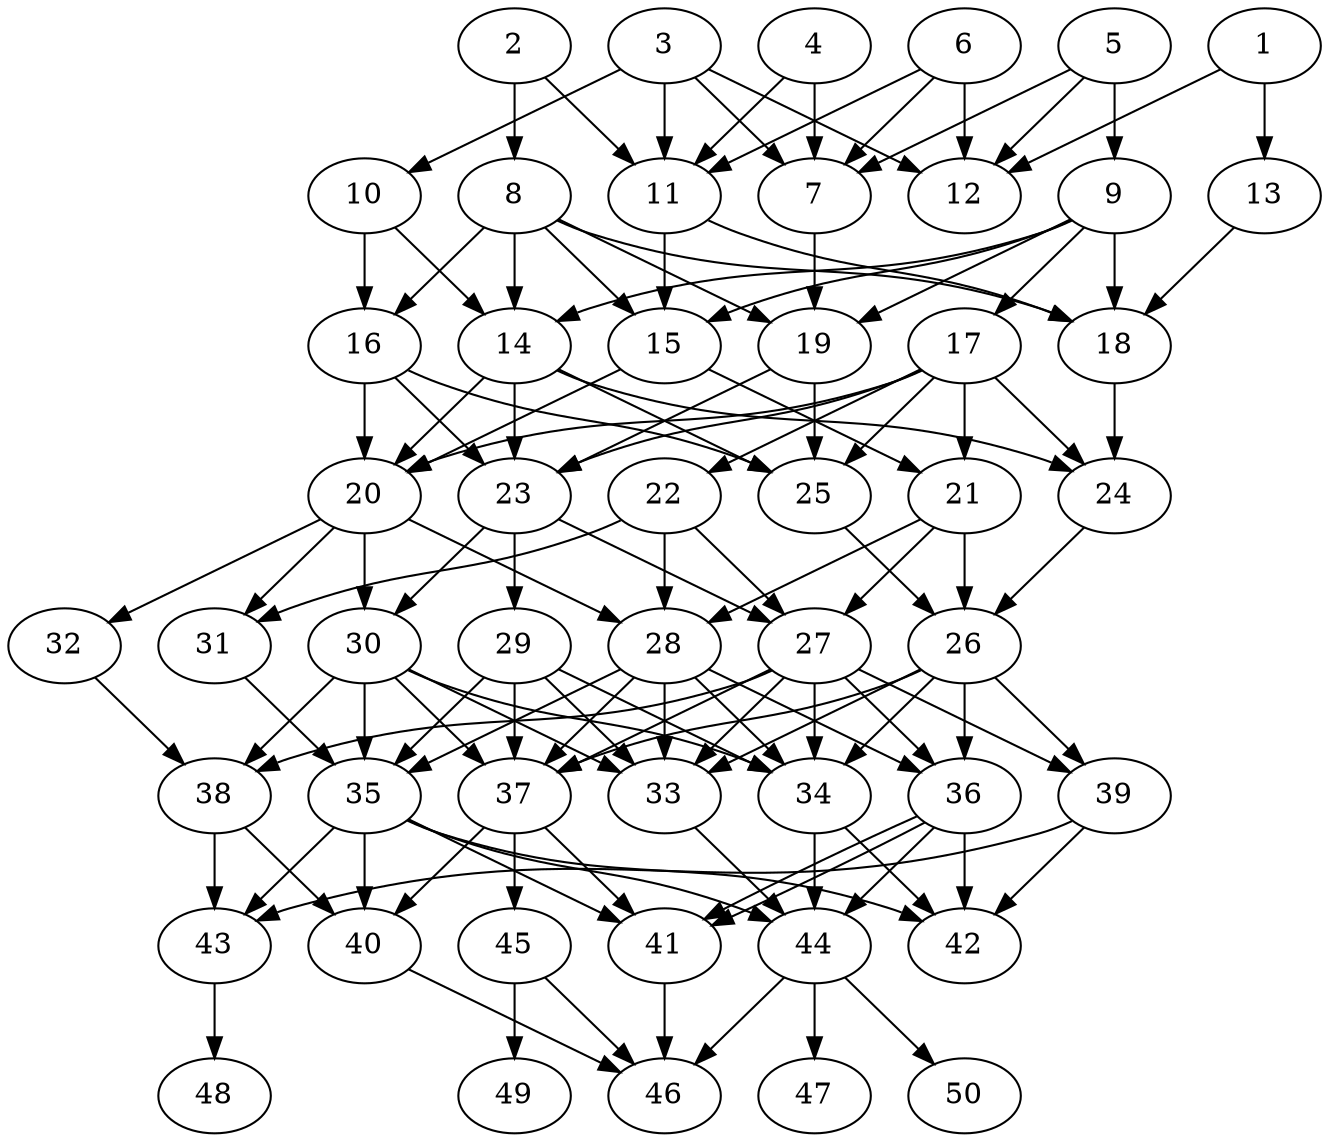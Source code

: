 // DAG automatically generated by daggen at Thu Oct  3 14:07:57 2019
// ./daggen --dot -n 50 --ccr 0.5 --fat 0.5 --regular 0.9 --density 0.7 --mindata 5242880 --maxdata 52428800 
digraph G {
  1 [size="12656640", alpha="0.00", expect_size="6328320"] 
  1 -> 12 [size ="6328320"]
  1 -> 13 [size ="6328320"]
  2 [size="19761152", alpha="0.00", expect_size="9880576"] 
  2 -> 8 [size ="9880576"]
  2 -> 11 [size ="9880576"]
  3 [size="31062016", alpha="0.08", expect_size="15531008"] 
  3 -> 7 [size ="15531008"]
  3 -> 10 [size ="15531008"]
  3 -> 11 [size ="15531008"]
  3 -> 12 [size ="15531008"]
  4 [size="16750592", alpha="0.10", expect_size="8375296"] 
  4 -> 7 [size ="8375296"]
  4 -> 11 [size ="8375296"]
  5 [size="81250304", alpha="0.07", expect_size="40625152"] 
  5 -> 7 [size ="40625152"]
  5 -> 9 [size ="40625152"]
  5 -> 12 [size ="40625152"]
  6 [size="50202624", alpha="0.16", expect_size="25101312"] 
  6 -> 7 [size ="25101312"]
  6 -> 11 [size ="25101312"]
  6 -> 12 [size ="25101312"]
  7 [size="58155008", alpha="0.13", expect_size="29077504"] 
  7 -> 19 [size ="29077504"]
  8 [size="49676288", alpha="0.18", expect_size="24838144"] 
  8 -> 14 [size ="24838144"]
  8 -> 15 [size ="24838144"]
  8 -> 16 [size ="24838144"]
  8 -> 18 [size ="24838144"]
  8 -> 19 [size ="24838144"]
  9 [size="25958400", alpha="0.05", expect_size="12979200"] 
  9 -> 14 [size ="12979200"]
  9 -> 15 [size ="12979200"]
  9 -> 17 [size ="12979200"]
  9 -> 18 [size ="12979200"]
  9 -> 19 [size ="12979200"]
  10 [size="83593216", alpha="0.10", expect_size="41796608"] 
  10 -> 14 [size ="41796608"]
  10 -> 16 [size ="41796608"]
  11 [size="57690112", alpha="0.04", expect_size="28845056"] 
  11 -> 15 [size ="28845056"]
  11 -> 18 [size ="28845056"]
  12 [size="59748352", alpha="0.06", expect_size="29874176"] 
  13 [size="60475392", alpha="0.10", expect_size="30237696"] 
  13 -> 18 [size ="30237696"]
  14 [size="100470784", alpha="0.10", expect_size="50235392"] 
  14 -> 20 [size ="50235392"]
  14 -> 23 [size ="50235392"]
  14 -> 24 [size ="50235392"]
  14 -> 25 [size ="50235392"]
  15 [size="51308544", alpha="0.10", expect_size="25654272"] 
  15 -> 20 [size ="25654272"]
  15 -> 21 [size ="25654272"]
  16 [size="82147328", alpha="0.10", expect_size="41073664"] 
  16 -> 20 [size ="41073664"]
  16 -> 23 [size ="41073664"]
  16 -> 25 [size ="41073664"]
  17 [size="61931520", alpha="0.18", expect_size="30965760"] 
  17 -> 20 [size ="30965760"]
  17 -> 21 [size ="30965760"]
  17 -> 22 [size ="30965760"]
  17 -> 23 [size ="30965760"]
  17 -> 24 [size ="30965760"]
  17 -> 25 [size ="30965760"]
  18 [size="26896384", alpha="0.08", expect_size="13448192"] 
  18 -> 24 [size ="13448192"]
  19 [size="17612800", alpha="0.01", expect_size="8806400"] 
  19 -> 23 [size ="8806400"]
  19 -> 25 [size ="8806400"]
  20 [size="39487488", alpha="0.11", expect_size="19743744"] 
  20 -> 28 [size ="19743744"]
  20 -> 30 [size ="19743744"]
  20 -> 31 [size ="19743744"]
  20 -> 32 [size ="19743744"]
  21 [size="85682176", alpha="0.02", expect_size="42841088"] 
  21 -> 26 [size ="42841088"]
  21 -> 27 [size ="42841088"]
  21 -> 28 [size ="42841088"]
  22 [size="12314624", alpha="0.15", expect_size="6157312"] 
  22 -> 27 [size ="6157312"]
  22 -> 28 [size ="6157312"]
  22 -> 31 [size ="6157312"]
  23 [size="41127936", alpha="0.11", expect_size="20563968"] 
  23 -> 27 [size ="20563968"]
  23 -> 29 [size ="20563968"]
  23 -> 30 [size ="20563968"]
  24 [size="89446400", alpha="0.10", expect_size="44723200"] 
  24 -> 26 [size ="44723200"]
  25 [size="41314304", alpha="0.03", expect_size="20657152"] 
  25 -> 26 [size ="20657152"]
  26 [size="86671360", alpha="0.05", expect_size="43335680"] 
  26 -> 33 [size ="43335680"]
  26 -> 34 [size ="43335680"]
  26 -> 36 [size ="43335680"]
  26 -> 37 [size ="43335680"]
  26 -> 39 [size ="43335680"]
  27 [size="37130240", alpha="0.16", expect_size="18565120"] 
  27 -> 33 [size ="18565120"]
  27 -> 34 [size ="18565120"]
  27 -> 36 [size ="18565120"]
  27 -> 37 [size ="18565120"]
  27 -> 38 [size ="18565120"]
  27 -> 39 [size ="18565120"]
  28 [size="25948160", alpha="0.16", expect_size="12974080"] 
  28 -> 33 [size ="12974080"]
  28 -> 34 [size ="12974080"]
  28 -> 35 [size ="12974080"]
  28 -> 36 [size ="12974080"]
  28 -> 37 [size ="12974080"]
  29 [size="63961088", alpha="0.20", expect_size="31980544"] 
  29 -> 33 [size ="31980544"]
  29 -> 34 [size ="31980544"]
  29 -> 35 [size ="31980544"]
  29 -> 37 [size ="31980544"]
  30 [size="69871616", alpha="0.19", expect_size="34935808"] 
  30 -> 33 [size ="34935808"]
  30 -> 34 [size ="34935808"]
  30 -> 35 [size ="34935808"]
  30 -> 37 [size ="34935808"]
  30 -> 38 [size ="34935808"]
  31 [size="29208576", alpha="0.07", expect_size="14604288"] 
  31 -> 35 [size ="14604288"]
  32 [size="38514688", alpha="0.07", expect_size="19257344"] 
  32 -> 38 [size ="19257344"]
  33 [size="12693504", alpha="0.17", expect_size="6346752"] 
  33 -> 44 [size ="6346752"]
  34 [size="66693120", alpha="0.06", expect_size="33346560"] 
  34 -> 42 [size ="33346560"]
  34 -> 44 [size ="33346560"]
  35 [size="18036736", alpha="0.03", expect_size="9018368"] 
  35 -> 40 [size ="9018368"]
  35 -> 41 [size ="9018368"]
  35 -> 42 [size ="9018368"]
  35 -> 43 [size ="9018368"]
  35 -> 44 [size ="9018368"]
  36 [size="31862784", alpha="0.16", expect_size="15931392"] 
  36 -> 41 [size ="15931392"]
  36 -> 41 [size ="15931392"]
  36 -> 42 [size ="15931392"]
  36 -> 44 [size ="15931392"]
  37 [size="53514240", alpha="0.20", expect_size="26757120"] 
  37 -> 40 [size ="26757120"]
  37 -> 41 [size ="26757120"]
  37 -> 45 [size ="26757120"]
  38 [size="36292608", alpha="0.07", expect_size="18146304"] 
  38 -> 40 [size ="18146304"]
  38 -> 43 [size ="18146304"]
  39 [size="19386368", alpha="0.15", expect_size="9693184"] 
  39 -> 42 [size ="9693184"]
  39 -> 43 [size ="9693184"]
  40 [size="18268160", alpha="0.10", expect_size="9134080"] 
  40 -> 46 [size ="9134080"]
  41 [size="11675648", alpha="0.01", expect_size="5837824"] 
  41 -> 46 [size ="5837824"]
  42 [size="46815232", alpha="0.12", expect_size="23407616"] 
  43 [size="78577664", alpha="0.10", expect_size="39288832"] 
  43 -> 48 [size ="39288832"]
  44 [size="62582784", alpha="0.04", expect_size="31291392"] 
  44 -> 46 [size ="31291392"]
  44 -> 47 [size ="31291392"]
  44 -> 50 [size ="31291392"]
  45 [size="88815616", alpha="0.05", expect_size="44407808"] 
  45 -> 46 [size ="44407808"]
  45 -> 49 [size ="44407808"]
  46 [size="103729152", alpha="0.02", expect_size="51864576"] 
  47 [size="84615168", alpha="0.05", expect_size="42307584"] 
  48 [size="82921472", alpha="0.11", expect_size="41460736"] 
  49 [size="20686848", alpha="0.08", expect_size="10343424"] 
  50 [size="93782016", alpha="0.18", expect_size="46891008"] 
}
